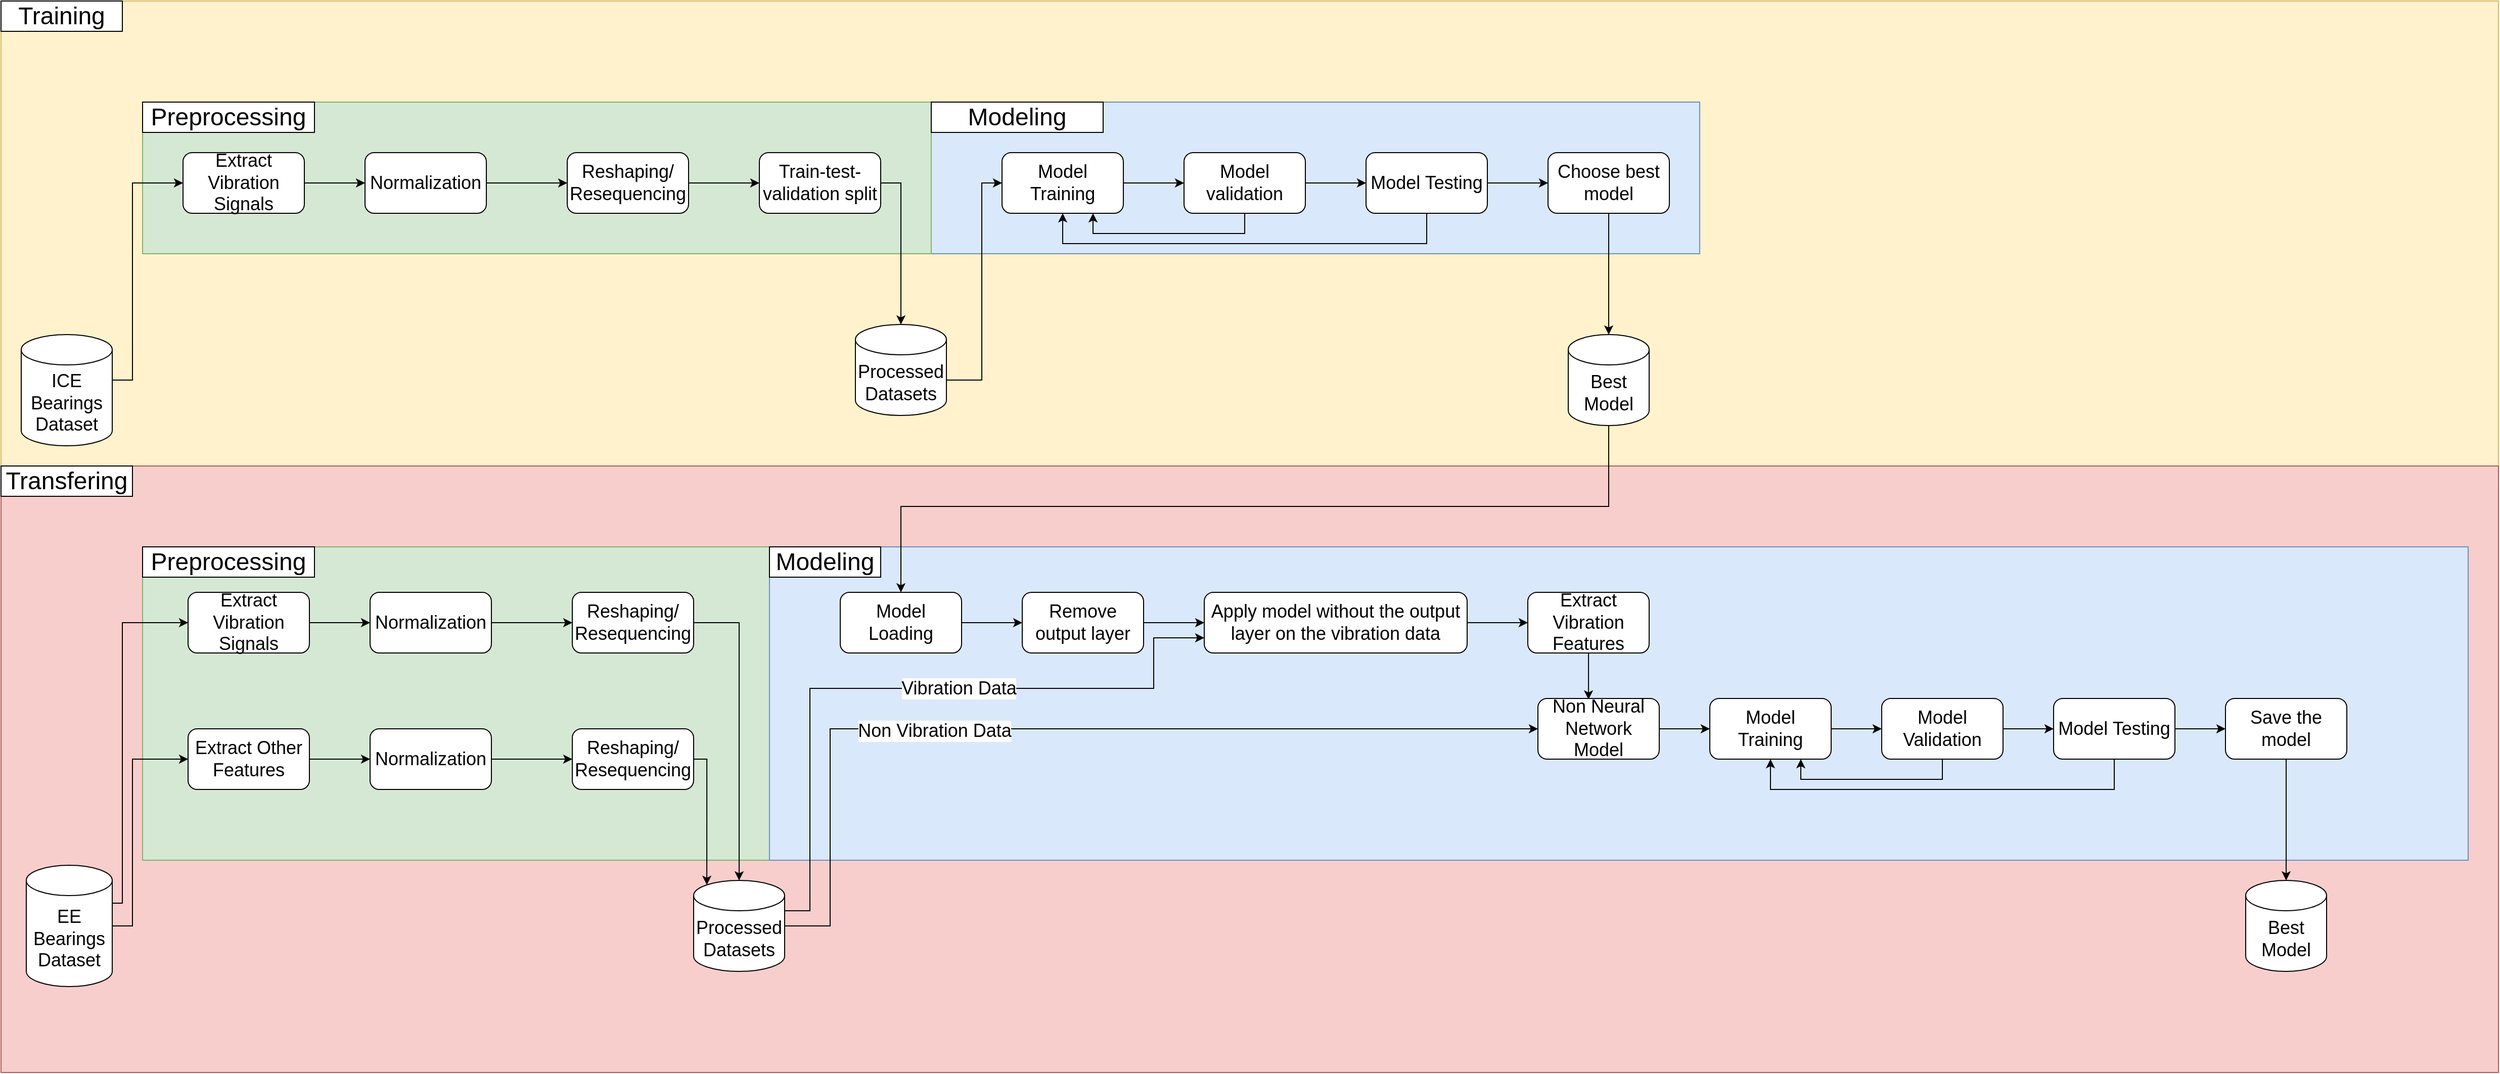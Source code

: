 <mxfile version="24.7.17" pages="2">
  <diagram name="Train/Transfer Feature Extraction Diagram" id="hEOc5YJeBc22n5fNZbQS">
    <mxGraphModel dx="3376" dy="1230" grid="1" gridSize="10" guides="1" tooltips="1" connect="1" arrows="1" fold="1" page="1" pageScale="1" pageWidth="850" pageHeight="1100" math="0" shadow="0">
      <root>
        <mxCell id="0" />
        <mxCell id="1" parent="0" />
        <mxCell id="KQv9U6NxwkMNrO3ucMZi-1" value="" style="rounded=0;whiteSpace=wrap;html=1;fillColor=#fff2cc;strokeColor=#d6b656;" vertex="1" parent="1">
          <mxGeometry x="-100" y="360" width="2470" height="460" as="geometry" />
        </mxCell>
        <mxCell id="KQv9U6NxwkMNrO3ucMZi-20" value="" style="rounded=0;whiteSpace=wrap;html=1;fillColor=#dae8fc;strokeColor=#6c8ebf;" vertex="1" parent="1">
          <mxGeometry x="820" y="460" width="760" height="150" as="geometry" />
        </mxCell>
        <mxCell id="KQv9U6NxwkMNrO3ucMZi-12" value="" style="rounded=0;whiteSpace=wrap;html=1;fillColor=#d5e8d4;strokeColor=#82b366;" vertex="1" parent="1">
          <mxGeometry x="40" y="460" width="780" height="150" as="geometry" />
        </mxCell>
        <mxCell id="KQv9U6NxwkMNrO3ucMZi-15" style="edgeStyle=orthogonalEdgeStyle;rounded=0;orthogonalLoop=1;jettySize=auto;html=1;entryX=0;entryY=0.5;entryDx=0;entryDy=0;" edge="1" parent="1" source="KQv9U6NxwkMNrO3ucMZi-6" target="KQv9U6NxwkMNrO3ucMZi-14">
          <mxGeometry relative="1" as="geometry">
            <Array as="points">
              <mxPoint x="30" y="735" />
              <mxPoint x="30" y="540" />
            </Array>
          </mxGeometry>
        </mxCell>
        <mxCell id="KQv9U6NxwkMNrO3ucMZi-6" value="&lt;div&gt;&lt;font style=&quot;font-size: 18px;&quot;&gt;ICE Bearings&lt;/font&gt;&lt;/div&gt;&lt;font style=&quot;font-size: 18px;&quot;&gt;Dataset&lt;/font&gt;" style="shape=cylinder3;whiteSpace=wrap;html=1;boundedLbl=1;backgroundOutline=1;size=15;" vertex="1" parent="1">
          <mxGeometry x="-80" y="690" width="90" height="110" as="geometry" />
        </mxCell>
        <mxCell id="KQv9U6NxwkMNrO3ucMZi-7" value="&lt;font style=&quot;font-size: 24px;&quot;&gt;Training&lt;/font&gt;" style="rounded=0;whiteSpace=wrap;html=1;" vertex="1" parent="1">
          <mxGeometry x="-100" y="360" width="120" height="30" as="geometry" />
        </mxCell>
        <mxCell id="KQv9U6NxwkMNrO3ucMZi-27" style="edgeStyle=orthogonalEdgeStyle;rounded=0;orthogonalLoop=1;jettySize=auto;html=1;entryX=0;entryY=0.5;entryDx=0;entryDy=0;" edge="1" parent="1" source="KQv9U6NxwkMNrO3ucMZi-8" target="KQv9U6NxwkMNrO3ucMZi-25">
          <mxGeometry relative="1" as="geometry" />
        </mxCell>
        <mxCell id="KQv9U6NxwkMNrO3ucMZi-8" value="&lt;font style=&quot;font-size: 18px;&quot;&gt;Model Training&lt;/font&gt;" style="rounded=1;whiteSpace=wrap;html=1;" vertex="1" parent="1">
          <mxGeometry x="890" y="510" width="120" height="60" as="geometry" />
        </mxCell>
        <mxCell id="KQv9U6NxwkMNrO3ucMZi-17" style="edgeStyle=orthogonalEdgeStyle;rounded=0;orthogonalLoop=1;jettySize=auto;html=1;entryX=0;entryY=0.5;entryDx=0;entryDy=0;" edge="1" parent="1" source="KQv9U6NxwkMNrO3ucMZi-9" target="KQv9U6NxwkMNrO3ucMZi-10">
          <mxGeometry relative="1" as="geometry" />
        </mxCell>
        <mxCell id="KQv9U6NxwkMNrO3ucMZi-9" value="&lt;font style=&quot;font-size: 18px;&quot;&gt;Normalization&lt;/font&gt;" style="rounded=1;whiteSpace=wrap;html=1;" vertex="1" parent="1">
          <mxGeometry x="260" y="510" width="120" height="60" as="geometry" />
        </mxCell>
        <mxCell id="KQv9U6NxwkMNrO3ucMZi-18" style="edgeStyle=orthogonalEdgeStyle;rounded=0;orthogonalLoop=1;jettySize=auto;html=1;entryX=0;entryY=0.5;entryDx=0;entryDy=0;" edge="1" parent="1" source="KQv9U6NxwkMNrO3ucMZi-10" target="KQv9U6NxwkMNrO3ucMZi-11">
          <mxGeometry relative="1" as="geometry" />
        </mxCell>
        <mxCell id="KQv9U6NxwkMNrO3ucMZi-10" value="&lt;font style=&quot;font-size: 18px;&quot;&gt;Reshaping/&lt;/font&gt;&lt;div&gt;&lt;font style=&quot;font-size: 18px;&quot;&gt;Resequencing&lt;/font&gt;&lt;/div&gt;" style="rounded=1;whiteSpace=wrap;html=1;" vertex="1" parent="1">
          <mxGeometry x="460" y="510" width="120" height="60" as="geometry" />
        </mxCell>
        <mxCell id="KQv9U6NxwkMNrO3ucMZi-11" value="&lt;font style=&quot;font-size: 18px;&quot;&gt;Train-test-validation split&lt;/font&gt;" style="rounded=1;whiteSpace=wrap;html=1;" vertex="1" parent="1">
          <mxGeometry x="650" y="510" width="120" height="60" as="geometry" />
        </mxCell>
        <mxCell id="KQv9U6NxwkMNrO3ucMZi-16" style="edgeStyle=orthogonalEdgeStyle;rounded=0;orthogonalLoop=1;jettySize=auto;html=1;entryX=0;entryY=0.5;entryDx=0;entryDy=0;" edge="1" parent="1" source="KQv9U6NxwkMNrO3ucMZi-14" target="KQv9U6NxwkMNrO3ucMZi-9">
          <mxGeometry relative="1" as="geometry" />
        </mxCell>
        <mxCell id="KQv9U6NxwkMNrO3ucMZi-14" value="&lt;font style=&quot;font-size: 18px;&quot;&gt;Extract Vibration Signals&lt;/font&gt;" style="rounded=1;whiteSpace=wrap;html=1;" vertex="1" parent="1">
          <mxGeometry x="80" y="510" width="120" height="60" as="geometry" />
        </mxCell>
        <mxCell id="KQv9U6NxwkMNrO3ucMZi-19" value="&lt;font style=&quot;font-size: 24px;&quot;&gt;Preprocessing&lt;/font&gt;" style="rounded=0;whiteSpace=wrap;html=1;" vertex="1" parent="1">
          <mxGeometry x="40" y="460" width="170" height="30" as="geometry" />
        </mxCell>
        <mxCell id="KQv9U6NxwkMNrO3ucMZi-21" value="&lt;font style=&quot;font-size: 24px;&quot;&gt;Modeling&lt;/font&gt;" style="rounded=0;whiteSpace=wrap;html=1;" vertex="1" parent="1">
          <mxGeometry x="820" y="460" width="170" height="30" as="geometry" />
        </mxCell>
        <mxCell id="KQv9U6NxwkMNrO3ucMZi-24" style="edgeStyle=orthogonalEdgeStyle;rounded=0;orthogonalLoop=1;jettySize=auto;html=1;entryX=0;entryY=0.5;entryDx=0;entryDy=0;exitX=1;exitY=0.5;exitDx=0;exitDy=0;exitPerimeter=0;" edge="1" parent="1" source="KQv9U6NxwkMNrO3ucMZi-22" target="KQv9U6NxwkMNrO3ucMZi-8">
          <mxGeometry relative="1" as="geometry">
            <Array as="points">
              <mxPoint x="870" y="735" />
              <mxPoint x="870" y="540" />
            </Array>
          </mxGeometry>
        </mxCell>
        <mxCell id="KQv9U6NxwkMNrO3ucMZi-22" value="&lt;div&gt;&lt;font style=&quot;font-size: 18px;&quot;&gt;Processed&lt;/font&gt;&lt;/div&gt;&lt;font style=&quot;font-size: 18px;&quot;&gt;Datasets&lt;/font&gt;" style="shape=cylinder3;whiteSpace=wrap;html=1;boundedLbl=1;backgroundOutline=1;size=15;" vertex="1" parent="1">
          <mxGeometry x="745" y="680" width="90" height="90" as="geometry" />
        </mxCell>
        <mxCell id="KQv9U6NxwkMNrO3ucMZi-23" style="edgeStyle=orthogonalEdgeStyle;rounded=0;orthogonalLoop=1;jettySize=auto;html=1;entryX=0.5;entryY=0;entryDx=0;entryDy=0;entryPerimeter=0;" edge="1" parent="1" source="KQv9U6NxwkMNrO3ucMZi-11" target="KQv9U6NxwkMNrO3ucMZi-22">
          <mxGeometry relative="1" as="geometry">
            <Array as="points">
              <mxPoint x="790" y="540" />
            </Array>
          </mxGeometry>
        </mxCell>
        <mxCell id="KQv9U6NxwkMNrO3ucMZi-28" style="edgeStyle=orthogonalEdgeStyle;rounded=0;orthogonalLoop=1;jettySize=auto;html=1;entryX=0;entryY=0.5;entryDx=0;entryDy=0;" edge="1" parent="1" source="KQv9U6NxwkMNrO3ucMZi-25" target="KQv9U6NxwkMNrO3ucMZi-26">
          <mxGeometry relative="1" as="geometry" />
        </mxCell>
        <mxCell id="KQv9U6NxwkMNrO3ucMZi-31" style="edgeStyle=orthogonalEdgeStyle;rounded=0;orthogonalLoop=1;jettySize=auto;html=1;entryX=0.75;entryY=1;entryDx=0;entryDy=0;" edge="1" parent="1" source="KQv9U6NxwkMNrO3ucMZi-25" target="KQv9U6NxwkMNrO3ucMZi-8">
          <mxGeometry relative="1" as="geometry">
            <Array as="points">
              <mxPoint x="1130" y="590" />
              <mxPoint x="980" y="590" />
            </Array>
          </mxGeometry>
        </mxCell>
        <mxCell id="KQv9U6NxwkMNrO3ucMZi-25" value="&lt;font style=&quot;font-size: 18px;&quot;&gt;Model validation&lt;/font&gt;" style="rounded=1;whiteSpace=wrap;html=1;" vertex="1" parent="1">
          <mxGeometry x="1070" y="510" width="120" height="60" as="geometry" />
        </mxCell>
        <mxCell id="KQv9U6NxwkMNrO3ucMZi-30" style="edgeStyle=orthogonalEdgeStyle;rounded=0;orthogonalLoop=1;jettySize=auto;html=1;entryX=0;entryY=0.5;entryDx=0;entryDy=0;" edge="1" parent="1" source="KQv9U6NxwkMNrO3ucMZi-26" target="KQv9U6NxwkMNrO3ucMZi-29">
          <mxGeometry relative="1" as="geometry" />
        </mxCell>
        <mxCell id="KQv9U6NxwkMNrO3ucMZi-32" style="edgeStyle=orthogonalEdgeStyle;rounded=0;orthogonalLoop=1;jettySize=auto;html=1;entryX=0.5;entryY=1;entryDx=0;entryDy=0;" edge="1" parent="1" source="KQv9U6NxwkMNrO3ucMZi-26" target="KQv9U6NxwkMNrO3ucMZi-8">
          <mxGeometry relative="1" as="geometry">
            <Array as="points">
              <mxPoint x="1310" y="600" />
              <mxPoint x="950" y="600" />
            </Array>
          </mxGeometry>
        </mxCell>
        <mxCell id="KQv9U6NxwkMNrO3ucMZi-26" value="&lt;font style=&quot;font-size: 18px;&quot;&gt;Model Testing&lt;/font&gt;" style="rounded=1;whiteSpace=wrap;html=1;" vertex="1" parent="1">
          <mxGeometry x="1250" y="510" width="120" height="60" as="geometry" />
        </mxCell>
        <mxCell id="KQv9U6NxwkMNrO3ucMZi-29" value="&lt;font style=&quot;font-size: 18px;&quot;&gt;Choose best model&lt;/font&gt;" style="rounded=1;whiteSpace=wrap;html=1;" vertex="1" parent="1">
          <mxGeometry x="1430" y="510" width="120" height="60" as="geometry" />
        </mxCell>
        <mxCell id="KQv9U6NxwkMNrO3ucMZi-33" value="&lt;font style=&quot;font-size: 18px;&quot;&gt;Best Model&lt;/font&gt;" style="shape=cylinder3;whiteSpace=wrap;html=1;boundedLbl=1;backgroundOutline=1;size=15;" vertex="1" parent="1">
          <mxGeometry x="1450" y="690" width="80" height="90" as="geometry" />
        </mxCell>
        <mxCell id="KQv9U6NxwkMNrO3ucMZi-34" style="edgeStyle=orthogonalEdgeStyle;rounded=0;orthogonalLoop=1;jettySize=auto;html=1;entryX=0.5;entryY=0;entryDx=0;entryDy=0;entryPerimeter=0;" edge="1" parent="1" source="KQv9U6NxwkMNrO3ucMZi-29" target="KQv9U6NxwkMNrO3ucMZi-33">
          <mxGeometry relative="1" as="geometry" />
        </mxCell>
        <mxCell id="KQv9U6NxwkMNrO3ucMZi-35" value="" style="rounded=0;whiteSpace=wrap;html=1;fillColor=#f8cecc;strokeColor=#b85450;" vertex="1" parent="1">
          <mxGeometry x="-100" y="820" width="2470" height="600" as="geometry" />
        </mxCell>
        <mxCell id="KQv9U6NxwkMNrO3ucMZi-36" value="&lt;font style=&quot;font-size: 24px;&quot;&gt;Transfering&lt;/font&gt;" style="rounded=0;whiteSpace=wrap;html=1;" vertex="1" parent="1">
          <mxGeometry x="-100" y="820" width="130" height="30" as="geometry" />
        </mxCell>
        <mxCell id="KQv9U6NxwkMNrO3ucMZi-37" value="&lt;div&gt;&lt;span style=&quot;font-size: 18px;&quot;&gt;EE Bearings Dataset&lt;/span&gt;&lt;/div&gt;" style="shape=cylinder3;whiteSpace=wrap;html=1;boundedLbl=1;backgroundOutline=1;size=15;" vertex="1" parent="1">
          <mxGeometry x="-75" y="1215" width="85" height="120" as="geometry" />
        </mxCell>
        <mxCell id="KQv9U6NxwkMNrO3ucMZi-38" value="" style="rounded=0;whiteSpace=wrap;html=1;fillColor=#d5e8d4;strokeColor=#82b366;" vertex="1" parent="1">
          <mxGeometry x="40" y="900" width="620" height="310" as="geometry" />
        </mxCell>
        <mxCell id="KQv9U6NxwkMNrO3ucMZi-39" value="&lt;font style=&quot;font-size: 24px;&quot;&gt;Preprocessing&lt;/font&gt;" style="rounded=0;whiteSpace=wrap;html=1;" vertex="1" parent="1">
          <mxGeometry x="40" y="900" width="170" height="30" as="geometry" />
        </mxCell>
        <mxCell id="KQv9U6NxwkMNrO3ucMZi-41" style="edgeStyle=orthogonalEdgeStyle;rounded=0;orthogonalLoop=1;jettySize=auto;html=1;entryX=0;entryY=0.5;entryDx=0;entryDy=0;" edge="1" parent="1" source="KQv9U6NxwkMNrO3ucMZi-42" target="KQv9U6NxwkMNrO3ucMZi-44">
          <mxGeometry relative="1" as="geometry" />
        </mxCell>
        <mxCell id="KQv9U6NxwkMNrO3ucMZi-42" value="&lt;font style=&quot;font-size: 18px;&quot;&gt;Normalization&lt;/font&gt;" style="rounded=1;whiteSpace=wrap;html=1;" vertex="1" parent="1">
          <mxGeometry x="265" y="945" width="120" height="60" as="geometry" />
        </mxCell>
        <mxCell id="KQv9U6NxwkMNrO3ucMZi-44" value="&lt;font style=&quot;font-size: 18px;&quot;&gt;Reshaping/&lt;/font&gt;&lt;div&gt;&lt;font style=&quot;font-size: 18px;&quot;&gt;Resequencing&lt;/font&gt;&lt;/div&gt;" style="rounded=1;whiteSpace=wrap;html=1;" vertex="1" parent="1">
          <mxGeometry x="465" y="945" width="120" height="60" as="geometry" />
        </mxCell>
        <mxCell id="KQv9U6NxwkMNrO3ucMZi-46" style="edgeStyle=orthogonalEdgeStyle;rounded=0;orthogonalLoop=1;jettySize=auto;html=1;entryX=0;entryY=0.5;entryDx=0;entryDy=0;" edge="1" parent="1" source="KQv9U6NxwkMNrO3ucMZi-47" target="KQv9U6NxwkMNrO3ucMZi-42">
          <mxGeometry relative="1" as="geometry" />
        </mxCell>
        <mxCell id="KQv9U6NxwkMNrO3ucMZi-47" value="&lt;font style=&quot;font-size: 18px;&quot;&gt;Extract Vibration Signals&lt;/font&gt;" style="rounded=1;whiteSpace=wrap;html=1;" vertex="1" parent="1">
          <mxGeometry x="85" y="945" width="120" height="60" as="geometry" />
        </mxCell>
        <mxCell id="KQv9U6NxwkMNrO3ucMZi-48" style="edgeStyle=orthogonalEdgeStyle;rounded=0;orthogonalLoop=1;jettySize=auto;html=1;entryX=0;entryY=0.5;entryDx=0;entryDy=0;exitX=1;exitY=0;exitDx=0;exitDy=37.5;exitPerimeter=0;" edge="1" parent="1" source="KQv9U6NxwkMNrO3ucMZi-37" target="KQv9U6NxwkMNrO3ucMZi-47">
          <mxGeometry relative="1" as="geometry">
            <Array as="points">
              <mxPoint x="20" y="1253" />
              <mxPoint x="20" y="975" />
            </Array>
          </mxGeometry>
        </mxCell>
        <mxCell id="KQv9U6NxwkMNrO3ucMZi-52" style="edgeStyle=orthogonalEdgeStyle;rounded=0;orthogonalLoop=1;jettySize=auto;html=1;entryX=0;entryY=0.5;entryDx=0;entryDy=0;" edge="1" parent="1" source="KQv9U6NxwkMNrO3ucMZi-49" target="KQv9U6NxwkMNrO3ucMZi-51">
          <mxGeometry relative="1" as="geometry" />
        </mxCell>
        <mxCell id="KQv9U6NxwkMNrO3ucMZi-49" value="&lt;font style=&quot;font-size: 18px;&quot;&gt;Extract Other Features&lt;/font&gt;" style="rounded=1;whiteSpace=wrap;html=1;" vertex="1" parent="1">
          <mxGeometry x="85" y="1080" width="120" height="60" as="geometry" />
        </mxCell>
        <mxCell id="KQv9U6NxwkMNrO3ucMZi-50" style="edgeStyle=orthogonalEdgeStyle;rounded=0;orthogonalLoop=1;jettySize=auto;html=1;entryX=0;entryY=0.5;entryDx=0;entryDy=0;" edge="1" parent="1" source="KQv9U6NxwkMNrO3ucMZi-37" target="KQv9U6NxwkMNrO3ucMZi-49">
          <mxGeometry relative="1" as="geometry">
            <Array as="points">
              <mxPoint x="30" y="1275" />
              <mxPoint x="30" y="1110" />
            </Array>
          </mxGeometry>
        </mxCell>
        <mxCell id="KQv9U6NxwkMNrO3ucMZi-55" style="edgeStyle=orthogonalEdgeStyle;rounded=0;orthogonalLoop=1;jettySize=auto;html=1;entryX=0;entryY=0.5;entryDx=0;entryDy=0;" edge="1" parent="1" source="KQv9U6NxwkMNrO3ucMZi-51" target="KQv9U6NxwkMNrO3ucMZi-54">
          <mxGeometry relative="1" as="geometry" />
        </mxCell>
        <mxCell id="KQv9U6NxwkMNrO3ucMZi-51" value="&lt;font style=&quot;font-size: 18px;&quot;&gt;Normalization&lt;/font&gt;" style="rounded=1;whiteSpace=wrap;html=1;" vertex="1" parent="1">
          <mxGeometry x="265" y="1080" width="120" height="60" as="geometry" />
        </mxCell>
        <mxCell id="KQv9U6NxwkMNrO3ucMZi-53" value="&lt;div&gt;&lt;font style=&quot;font-size: 18px;&quot;&gt;Processed&lt;/font&gt;&lt;/div&gt;&lt;font style=&quot;font-size: 18px;&quot;&gt;Datasets&lt;/font&gt;" style="shape=cylinder3;whiteSpace=wrap;html=1;boundedLbl=1;backgroundOutline=1;size=15;" vertex="1" parent="1">
          <mxGeometry x="585" y="1230" width="90" height="90" as="geometry" />
        </mxCell>
        <mxCell id="KQv9U6NxwkMNrO3ucMZi-54" value="&lt;font style=&quot;font-size: 18px;&quot;&gt;Reshaping/&lt;/font&gt;&lt;div&gt;&lt;font style=&quot;font-size: 18px;&quot;&gt;Resequencing&lt;/font&gt;&lt;/div&gt;" style="rounded=1;whiteSpace=wrap;html=1;" vertex="1" parent="1">
          <mxGeometry x="465" y="1080" width="120" height="60" as="geometry" />
        </mxCell>
        <mxCell id="KQv9U6NxwkMNrO3ucMZi-58" style="edgeStyle=orthogonalEdgeStyle;rounded=0;orthogonalLoop=1;jettySize=auto;html=1;entryX=0.145;entryY=0;entryDx=0;entryDy=4.35;entryPerimeter=0;" edge="1" parent="1" source="KQv9U6NxwkMNrO3ucMZi-54" target="KQv9U6NxwkMNrO3ucMZi-53">
          <mxGeometry relative="1" as="geometry">
            <Array as="points">
              <mxPoint x="598" y="1110" />
            </Array>
          </mxGeometry>
        </mxCell>
        <mxCell id="KQv9U6NxwkMNrO3ucMZi-59" style="edgeStyle=orthogonalEdgeStyle;rounded=0;orthogonalLoop=1;jettySize=auto;html=1;entryX=0.5;entryY=0;entryDx=0;entryDy=0;entryPerimeter=0;" edge="1" parent="1" source="KQv9U6NxwkMNrO3ucMZi-44" target="KQv9U6NxwkMNrO3ucMZi-53">
          <mxGeometry relative="1" as="geometry">
            <Array as="points">
              <mxPoint x="630" y="975" />
            </Array>
          </mxGeometry>
        </mxCell>
        <mxCell id="KQv9U6NxwkMNrO3ucMZi-60" value="" style="rounded=0;whiteSpace=wrap;html=1;fillColor=#dae8fc;strokeColor=#6c8ebf;" vertex="1" parent="1">
          <mxGeometry x="660" y="900" width="1680" height="310" as="geometry" />
        </mxCell>
        <mxCell id="KQv9U6NxwkMNrO3ucMZi-61" value="&lt;font style=&quot;font-size: 24px;&quot;&gt;Modeling&lt;/font&gt;" style="rounded=0;whiteSpace=wrap;html=1;" vertex="1" parent="1">
          <mxGeometry x="660" y="900" width="110" height="30" as="geometry" />
        </mxCell>
        <mxCell id="KQv9U6NxwkMNrO3ucMZi-65" style="edgeStyle=orthogonalEdgeStyle;rounded=0;orthogonalLoop=1;jettySize=auto;html=1;entryX=0;entryY=0.5;entryDx=0;entryDy=0;" edge="1" parent="1" source="KQv9U6NxwkMNrO3ucMZi-62" target="KQv9U6NxwkMNrO3ucMZi-64">
          <mxGeometry relative="1" as="geometry" />
        </mxCell>
        <mxCell id="KQv9U6NxwkMNrO3ucMZi-62" value="&lt;font style=&quot;font-size: 18px;&quot;&gt;Model Loading&lt;/font&gt;" style="rounded=1;whiteSpace=wrap;html=1;" vertex="1" parent="1">
          <mxGeometry x="730" y="945" width="120" height="60" as="geometry" />
        </mxCell>
        <mxCell id="KQv9U6NxwkMNrO3ucMZi-63" style="edgeStyle=orthogonalEdgeStyle;rounded=0;orthogonalLoop=1;jettySize=auto;html=1;entryX=0.5;entryY=0;entryDx=0;entryDy=0;" edge="1" parent="1" source="KQv9U6NxwkMNrO3ucMZi-33" target="KQv9U6NxwkMNrO3ucMZi-62">
          <mxGeometry relative="1" as="geometry">
            <Array as="points">
              <mxPoint x="1490" y="860" />
              <mxPoint x="790" y="860" />
            </Array>
          </mxGeometry>
        </mxCell>
        <mxCell id="KQv9U6NxwkMNrO3ucMZi-67" style="edgeStyle=orthogonalEdgeStyle;rounded=0;orthogonalLoop=1;jettySize=auto;html=1;entryX=0;entryY=0.5;entryDx=0;entryDy=0;" edge="1" parent="1" source="KQv9U6NxwkMNrO3ucMZi-64" target="KQv9U6NxwkMNrO3ucMZi-66">
          <mxGeometry relative="1" as="geometry" />
        </mxCell>
        <mxCell id="KQv9U6NxwkMNrO3ucMZi-64" value="&lt;font style=&quot;font-size: 18px;&quot;&gt;Remove output layer&lt;/font&gt;" style="rounded=1;whiteSpace=wrap;html=1;" vertex="1" parent="1">
          <mxGeometry x="910" y="945" width="120" height="60" as="geometry" />
        </mxCell>
        <mxCell id="KQv9U6NxwkMNrO3ucMZi-71" style="edgeStyle=orthogonalEdgeStyle;rounded=0;orthogonalLoop=1;jettySize=auto;html=1;entryX=0;entryY=0.5;entryDx=0;entryDy=0;" edge="1" parent="1" source="KQv9U6NxwkMNrO3ucMZi-66" target="KQv9U6NxwkMNrO3ucMZi-70">
          <mxGeometry relative="1" as="geometry" />
        </mxCell>
        <mxCell id="KQv9U6NxwkMNrO3ucMZi-66" value="&lt;font style=&quot;font-size: 18px;&quot;&gt;Apply model without the output layer on the vibration data&lt;/font&gt;" style="rounded=1;whiteSpace=wrap;html=1;" vertex="1" parent="1">
          <mxGeometry x="1090" y="945" width="260" height="60" as="geometry" />
        </mxCell>
        <mxCell id="KQv9U6NxwkMNrO3ucMZi-68" style="edgeStyle=orthogonalEdgeStyle;rounded=0;orthogonalLoop=1;jettySize=auto;html=1;entryX=0;entryY=0.75;entryDx=0;entryDy=0;" edge="1" parent="1" source="KQv9U6NxwkMNrO3ucMZi-53" target="KQv9U6NxwkMNrO3ucMZi-66">
          <mxGeometry relative="1" as="geometry">
            <Array as="points">
              <mxPoint x="700" y="1260" />
              <mxPoint x="700" y="1040" />
              <mxPoint x="1040" y="1040" />
              <mxPoint x="1040" y="990" />
            </Array>
          </mxGeometry>
        </mxCell>
        <mxCell id="KQv9U6NxwkMNrO3ucMZi-69" value="&lt;font style=&quot;font-size: 18px;&quot;&gt;Vibration Data&lt;/font&gt;" style="edgeLabel;html=1;align=center;verticalAlign=middle;resizable=0;points=[];" vertex="1" connectable="0" parent="KQv9U6NxwkMNrO3ucMZi-68">
          <mxGeometry x="0.143" relative="1" as="geometry">
            <mxPoint as="offset" />
          </mxGeometry>
        </mxCell>
        <mxCell id="KQv9U6NxwkMNrO3ucMZi-73" style="edgeStyle=orthogonalEdgeStyle;rounded=0;orthogonalLoop=1;jettySize=auto;html=1;entryX=0.417;entryY=0.017;entryDx=0;entryDy=0;entryPerimeter=0;" edge="1" parent="1" source="KQv9U6NxwkMNrO3ucMZi-70" target="KQv9U6NxwkMNrO3ucMZi-72">
          <mxGeometry relative="1" as="geometry" />
        </mxCell>
        <mxCell id="KQv9U6NxwkMNrO3ucMZi-70" value="&lt;font style=&quot;font-size: 18px;&quot;&gt;Extract&lt;/font&gt;&lt;div&gt;&lt;font style=&quot;font-size: 18px;&quot;&gt;Vibration Features&lt;/font&gt;&lt;/div&gt;" style="rounded=1;whiteSpace=wrap;html=1;" vertex="1" parent="1">
          <mxGeometry x="1410" y="945" width="120" height="60" as="geometry" />
        </mxCell>
        <mxCell id="KQv9U6NxwkMNrO3ucMZi-77" style="edgeStyle=orthogonalEdgeStyle;rounded=0;orthogonalLoop=1;jettySize=auto;html=1;entryX=0;entryY=0.5;entryDx=0;entryDy=0;" edge="1" parent="1" source="KQv9U6NxwkMNrO3ucMZi-72" target="KQv9U6NxwkMNrO3ucMZi-76">
          <mxGeometry relative="1" as="geometry" />
        </mxCell>
        <mxCell id="KQv9U6NxwkMNrO3ucMZi-72" value="&lt;font style=&quot;font-size: 18px;&quot;&gt;Non Neural Network Model&lt;/font&gt;" style="rounded=1;whiteSpace=wrap;html=1;" vertex="1" parent="1">
          <mxGeometry x="1420" y="1050" width="120" height="60" as="geometry" />
        </mxCell>
        <mxCell id="KQv9U6NxwkMNrO3ucMZi-74" style="edgeStyle=orthogonalEdgeStyle;rounded=0;orthogonalLoop=1;jettySize=auto;html=1;entryX=0;entryY=0.5;entryDx=0;entryDy=0;" edge="1" parent="1" source="KQv9U6NxwkMNrO3ucMZi-53" target="KQv9U6NxwkMNrO3ucMZi-72">
          <mxGeometry relative="1" as="geometry">
            <Array as="points">
              <mxPoint x="720" y="1275" />
              <mxPoint x="720" y="1080" />
            </Array>
          </mxGeometry>
        </mxCell>
        <mxCell id="KQv9U6NxwkMNrO3ucMZi-75" value="&lt;font style=&quot;font-size: 18px;&quot;&gt;Non Vibration Data&lt;/font&gt;" style="edgeLabel;html=1;align=center;verticalAlign=middle;resizable=0;points=[];" vertex="1" connectable="0" parent="KQv9U6NxwkMNrO3ucMZi-74">
          <mxGeometry x="-0.271" y="-2" relative="1" as="geometry">
            <mxPoint as="offset" />
          </mxGeometry>
        </mxCell>
        <mxCell id="KQv9U6NxwkMNrO3ucMZi-80" style="edgeStyle=orthogonalEdgeStyle;rounded=0;orthogonalLoop=1;jettySize=auto;html=1;entryX=0;entryY=0.5;entryDx=0;entryDy=0;" edge="1" parent="1" source="KQv9U6NxwkMNrO3ucMZi-76" target="KQv9U6NxwkMNrO3ucMZi-78">
          <mxGeometry relative="1" as="geometry" />
        </mxCell>
        <mxCell id="KQv9U6NxwkMNrO3ucMZi-76" value="&lt;font style=&quot;font-size: 18px;&quot;&gt;Model Training&lt;/font&gt;" style="rounded=1;whiteSpace=wrap;html=1;" vertex="1" parent="1">
          <mxGeometry x="1590" y="1050" width="120" height="60" as="geometry" />
        </mxCell>
        <mxCell id="KQv9U6NxwkMNrO3ucMZi-81" style="edgeStyle=orthogonalEdgeStyle;rounded=0;orthogonalLoop=1;jettySize=auto;html=1;entryX=0;entryY=0.5;entryDx=0;entryDy=0;" edge="1" parent="1" source="KQv9U6NxwkMNrO3ucMZi-78" target="KQv9U6NxwkMNrO3ucMZi-79">
          <mxGeometry relative="1" as="geometry" />
        </mxCell>
        <mxCell id="KQv9U6NxwkMNrO3ucMZi-82" style="edgeStyle=orthogonalEdgeStyle;rounded=0;orthogonalLoop=1;jettySize=auto;html=1;entryX=0.75;entryY=1;entryDx=0;entryDy=0;" edge="1" parent="1" source="KQv9U6NxwkMNrO3ucMZi-78" target="KQv9U6NxwkMNrO3ucMZi-76">
          <mxGeometry relative="1" as="geometry">
            <Array as="points">
              <mxPoint x="1820" y="1130" />
              <mxPoint x="1680" y="1130" />
            </Array>
          </mxGeometry>
        </mxCell>
        <mxCell id="KQv9U6NxwkMNrO3ucMZi-78" value="&lt;font style=&quot;font-size: 18px;&quot;&gt;Model Validation&lt;/font&gt;" style="rounded=1;whiteSpace=wrap;html=1;" vertex="1" parent="1">
          <mxGeometry x="1760" y="1050" width="120" height="60" as="geometry" />
        </mxCell>
        <mxCell id="KQv9U6NxwkMNrO3ucMZi-83" style="edgeStyle=orthogonalEdgeStyle;rounded=0;orthogonalLoop=1;jettySize=auto;html=1;entryX=0.5;entryY=1;entryDx=0;entryDy=0;" edge="1" parent="1" source="KQv9U6NxwkMNrO3ucMZi-79" target="KQv9U6NxwkMNrO3ucMZi-76">
          <mxGeometry relative="1" as="geometry">
            <Array as="points">
              <mxPoint x="1990" y="1140" />
              <mxPoint x="1650" y="1140" />
            </Array>
          </mxGeometry>
        </mxCell>
        <mxCell id="KQv9U6NxwkMNrO3ucMZi-85" style="edgeStyle=orthogonalEdgeStyle;rounded=0;orthogonalLoop=1;jettySize=auto;html=1;entryX=0;entryY=0.5;entryDx=0;entryDy=0;" edge="1" parent="1" source="KQv9U6NxwkMNrO3ucMZi-79" target="KQv9U6NxwkMNrO3ucMZi-84">
          <mxGeometry relative="1" as="geometry" />
        </mxCell>
        <mxCell id="KQv9U6NxwkMNrO3ucMZi-79" value="&lt;font style=&quot;font-size: 18px;&quot;&gt;Model Testing&lt;/font&gt;" style="rounded=1;whiteSpace=wrap;html=1;" vertex="1" parent="1">
          <mxGeometry x="1930" y="1050" width="120" height="60" as="geometry" />
        </mxCell>
        <mxCell id="KQv9U6NxwkMNrO3ucMZi-84" value="&lt;font style=&quot;font-size: 18px;&quot;&gt;Save the model&lt;/font&gt;" style="rounded=1;whiteSpace=wrap;html=1;" vertex="1" parent="1">
          <mxGeometry x="2100" y="1050" width="120" height="60" as="geometry" />
        </mxCell>
        <mxCell id="KQv9U6NxwkMNrO3ucMZi-86" value="&lt;font style=&quot;font-size: 18px;&quot;&gt;Best Model&lt;/font&gt;" style="shape=cylinder3;whiteSpace=wrap;html=1;boundedLbl=1;backgroundOutline=1;size=15;" vertex="1" parent="1">
          <mxGeometry x="2120" y="1230" width="80" height="90" as="geometry" />
        </mxCell>
        <mxCell id="KQv9U6NxwkMNrO3ucMZi-87" style="edgeStyle=orthogonalEdgeStyle;rounded=0;orthogonalLoop=1;jettySize=auto;html=1;entryX=0.5;entryY=0;entryDx=0;entryDy=0;entryPerimeter=0;" edge="1" parent="1" source="KQv9U6NxwkMNrO3ucMZi-84" target="KQv9U6NxwkMNrO3ucMZi-86">
          <mxGeometry relative="1" as="geometry" />
        </mxCell>
      </root>
    </mxGraphModel>
  </diagram>
  <diagram id="1IYNXVJolgvZe-8pAdP2" name="Train/Transfer no Feature Extraction">
    <mxGraphModel dx="2924" dy="1196" grid="1" gridSize="10" guides="1" tooltips="1" connect="1" arrows="1" fold="1" page="1" pageScale="1" pageWidth="850" pageHeight="1100" math="0" shadow="0">
      <root>
        <mxCell id="0" />
        <mxCell id="1" parent="0" />
        <mxCell id="vjXf7RDKIriLSrDkPZyA-1" value="" style="rounded=0;whiteSpace=wrap;html=1;fillColor=#fff2cc;strokeColor=#d6b656;" parent="1" vertex="1">
          <mxGeometry x="-400" y="70" width="2080" height="460" as="geometry" />
        </mxCell>
        <mxCell id="vjXf7RDKIriLSrDkPZyA-2" value="" style="rounded=0;whiteSpace=wrap;html=1;fillColor=#dae8fc;strokeColor=#6c8ebf;" parent="1" vertex="1">
          <mxGeometry x="520" y="170" width="760" height="150" as="geometry" />
        </mxCell>
        <mxCell id="vjXf7RDKIriLSrDkPZyA-3" value="" style="rounded=0;whiteSpace=wrap;html=1;fillColor=#d5e8d4;strokeColor=#82b366;" parent="1" vertex="1">
          <mxGeometry x="-260" y="170" width="780" height="150" as="geometry" />
        </mxCell>
        <mxCell id="vjXf7RDKIriLSrDkPZyA-4" style="edgeStyle=orthogonalEdgeStyle;rounded=0;orthogonalLoop=1;jettySize=auto;html=1;entryX=0;entryY=0.5;entryDx=0;entryDy=0;" parent="1" source="vjXf7RDKIriLSrDkPZyA-5" target="vjXf7RDKIriLSrDkPZyA-15" edge="1">
          <mxGeometry relative="1" as="geometry">
            <Array as="points">
              <mxPoint x="-270" y="445" />
              <mxPoint x="-270" y="250" />
            </Array>
          </mxGeometry>
        </mxCell>
        <mxCell id="vjXf7RDKIriLSrDkPZyA-5" value="&lt;div&gt;&lt;font style=&quot;font-size: 18px;&quot;&gt;ICE Bearings&lt;/font&gt;&lt;/div&gt;&lt;font style=&quot;font-size: 18px;&quot;&gt;Dataset&lt;/font&gt;" style="shape=cylinder3;whiteSpace=wrap;html=1;boundedLbl=1;backgroundOutline=1;size=15;" parent="1" vertex="1">
          <mxGeometry x="-380" y="400" width="90" height="110" as="geometry" />
        </mxCell>
        <mxCell id="vjXf7RDKIriLSrDkPZyA-6" value="&lt;font style=&quot;font-size: 24px;&quot;&gt;Training&lt;/font&gt;" style="rounded=0;whiteSpace=wrap;html=1;" parent="1" vertex="1">
          <mxGeometry x="-400" y="70" width="120" height="30" as="geometry" />
        </mxCell>
        <mxCell id="vjXf7RDKIriLSrDkPZyA-7" style="edgeStyle=orthogonalEdgeStyle;rounded=0;orthogonalLoop=1;jettySize=auto;html=1;entryX=0;entryY=0.5;entryDx=0;entryDy=0;" parent="1" source="vjXf7RDKIriLSrDkPZyA-8" target="vjXf7RDKIriLSrDkPZyA-23" edge="1">
          <mxGeometry relative="1" as="geometry" />
        </mxCell>
        <mxCell id="vjXf7RDKIriLSrDkPZyA-8" value="&lt;font style=&quot;font-size: 18px;&quot;&gt;Model Training&lt;/font&gt;" style="rounded=1;whiteSpace=wrap;html=1;" parent="1" vertex="1">
          <mxGeometry x="590" y="220" width="120" height="60" as="geometry" />
        </mxCell>
        <mxCell id="vjXf7RDKIriLSrDkPZyA-9" style="edgeStyle=orthogonalEdgeStyle;rounded=0;orthogonalLoop=1;jettySize=auto;html=1;entryX=0;entryY=0.5;entryDx=0;entryDy=0;" parent="1" source="vjXf7RDKIriLSrDkPZyA-10" target="vjXf7RDKIriLSrDkPZyA-12" edge="1">
          <mxGeometry relative="1" as="geometry" />
        </mxCell>
        <mxCell id="vjXf7RDKIriLSrDkPZyA-10" value="&lt;font style=&quot;font-size: 18px;&quot;&gt;Normalization&lt;/font&gt;" style="rounded=1;whiteSpace=wrap;html=1;" parent="1" vertex="1">
          <mxGeometry x="-40" y="220" width="120" height="60" as="geometry" />
        </mxCell>
        <mxCell id="vjXf7RDKIriLSrDkPZyA-11" style="edgeStyle=orthogonalEdgeStyle;rounded=0;orthogonalLoop=1;jettySize=auto;html=1;entryX=0;entryY=0.5;entryDx=0;entryDy=0;" parent="1" source="vjXf7RDKIriLSrDkPZyA-12" target="vjXf7RDKIriLSrDkPZyA-13" edge="1">
          <mxGeometry relative="1" as="geometry" />
        </mxCell>
        <mxCell id="vjXf7RDKIriLSrDkPZyA-12" value="&lt;font style=&quot;font-size: 18px;&quot;&gt;Reshaping/&lt;/font&gt;&lt;div&gt;&lt;font style=&quot;font-size: 18px;&quot;&gt;Resequencing&lt;/font&gt;&lt;/div&gt;" style="rounded=1;whiteSpace=wrap;html=1;" parent="1" vertex="1">
          <mxGeometry x="160" y="220" width="120" height="60" as="geometry" />
        </mxCell>
        <mxCell id="vjXf7RDKIriLSrDkPZyA-13" value="&lt;font style=&quot;font-size: 18px;&quot;&gt;Train-test-validation split&lt;/font&gt;" style="rounded=1;whiteSpace=wrap;html=1;" parent="1" vertex="1">
          <mxGeometry x="350" y="220" width="120" height="60" as="geometry" />
        </mxCell>
        <mxCell id="vjXf7RDKIriLSrDkPZyA-14" style="edgeStyle=orthogonalEdgeStyle;rounded=0;orthogonalLoop=1;jettySize=auto;html=1;entryX=0;entryY=0.5;entryDx=0;entryDy=0;" parent="1" source="vjXf7RDKIriLSrDkPZyA-15" target="vjXf7RDKIriLSrDkPZyA-10" edge="1">
          <mxGeometry relative="1" as="geometry" />
        </mxCell>
        <mxCell id="vjXf7RDKIriLSrDkPZyA-15" value="&lt;font style=&quot;font-size: 18px;&quot;&gt;Extract Vibration Signals&lt;/font&gt;" style="rounded=1;whiteSpace=wrap;html=1;" parent="1" vertex="1">
          <mxGeometry x="-220" y="220" width="120" height="60" as="geometry" />
        </mxCell>
        <mxCell id="vjXf7RDKIriLSrDkPZyA-16" value="&lt;font style=&quot;font-size: 24px;&quot;&gt;Preprocessing&lt;/font&gt;" style="rounded=0;whiteSpace=wrap;html=1;" parent="1" vertex="1">
          <mxGeometry x="-260" y="170" width="170" height="30" as="geometry" />
        </mxCell>
        <mxCell id="vjXf7RDKIriLSrDkPZyA-17" value="&lt;font style=&quot;font-size: 24px;&quot;&gt;Modeling&lt;/font&gt;" style="rounded=0;whiteSpace=wrap;html=1;" parent="1" vertex="1">
          <mxGeometry x="520" y="170" width="170" height="30" as="geometry" />
        </mxCell>
        <mxCell id="vjXf7RDKIriLSrDkPZyA-18" style="edgeStyle=orthogonalEdgeStyle;rounded=0;orthogonalLoop=1;jettySize=auto;html=1;entryX=0;entryY=0.5;entryDx=0;entryDy=0;exitX=1;exitY=0.5;exitDx=0;exitDy=0;exitPerimeter=0;" parent="1" source="vjXf7RDKIriLSrDkPZyA-19" target="vjXf7RDKIriLSrDkPZyA-8" edge="1">
          <mxGeometry relative="1" as="geometry">
            <Array as="points">
              <mxPoint x="570" y="445" />
              <mxPoint x="570" y="250" />
            </Array>
          </mxGeometry>
        </mxCell>
        <mxCell id="vjXf7RDKIriLSrDkPZyA-19" value="&lt;div&gt;&lt;font style=&quot;font-size: 18px;&quot;&gt;Processed&lt;/font&gt;&lt;/div&gt;&lt;font style=&quot;font-size: 18px;&quot;&gt;Datasets&lt;/font&gt;" style="shape=cylinder3;whiteSpace=wrap;html=1;boundedLbl=1;backgroundOutline=1;size=15;" parent="1" vertex="1">
          <mxGeometry x="445" y="390" width="90" height="90" as="geometry" />
        </mxCell>
        <mxCell id="vjXf7RDKIriLSrDkPZyA-20" style="edgeStyle=orthogonalEdgeStyle;rounded=0;orthogonalLoop=1;jettySize=auto;html=1;entryX=0.5;entryY=0;entryDx=0;entryDy=0;entryPerimeter=0;" parent="1" source="vjXf7RDKIriLSrDkPZyA-13" target="vjXf7RDKIriLSrDkPZyA-19" edge="1">
          <mxGeometry relative="1" as="geometry">
            <Array as="points">
              <mxPoint x="490" y="250" />
            </Array>
          </mxGeometry>
        </mxCell>
        <mxCell id="vjXf7RDKIriLSrDkPZyA-21" style="edgeStyle=orthogonalEdgeStyle;rounded=0;orthogonalLoop=1;jettySize=auto;html=1;entryX=0;entryY=0.5;entryDx=0;entryDy=0;" parent="1" source="vjXf7RDKIriLSrDkPZyA-23" target="vjXf7RDKIriLSrDkPZyA-26" edge="1">
          <mxGeometry relative="1" as="geometry" />
        </mxCell>
        <mxCell id="vjXf7RDKIriLSrDkPZyA-22" style="edgeStyle=orthogonalEdgeStyle;rounded=0;orthogonalLoop=1;jettySize=auto;html=1;entryX=0.75;entryY=1;entryDx=0;entryDy=0;" parent="1" source="vjXf7RDKIriLSrDkPZyA-23" target="vjXf7RDKIriLSrDkPZyA-8" edge="1">
          <mxGeometry relative="1" as="geometry">
            <Array as="points">
              <mxPoint x="830" y="300" />
              <mxPoint x="680" y="300" />
            </Array>
          </mxGeometry>
        </mxCell>
        <mxCell id="vjXf7RDKIriLSrDkPZyA-23" value="&lt;font style=&quot;font-size: 18px;&quot;&gt;Model validation&lt;/font&gt;" style="rounded=1;whiteSpace=wrap;html=1;" parent="1" vertex="1">
          <mxGeometry x="770" y="220" width="120" height="60" as="geometry" />
        </mxCell>
        <mxCell id="vjXf7RDKIriLSrDkPZyA-24" style="edgeStyle=orthogonalEdgeStyle;rounded=0;orthogonalLoop=1;jettySize=auto;html=1;entryX=0;entryY=0.5;entryDx=0;entryDy=0;" parent="1" source="vjXf7RDKIriLSrDkPZyA-26" target="vjXf7RDKIriLSrDkPZyA-27" edge="1">
          <mxGeometry relative="1" as="geometry" />
        </mxCell>
        <mxCell id="vjXf7RDKIriLSrDkPZyA-25" style="edgeStyle=orthogonalEdgeStyle;rounded=0;orthogonalLoop=1;jettySize=auto;html=1;entryX=0.5;entryY=1;entryDx=0;entryDy=0;" parent="1" source="vjXf7RDKIriLSrDkPZyA-26" target="vjXf7RDKIriLSrDkPZyA-8" edge="1">
          <mxGeometry relative="1" as="geometry">
            <Array as="points">
              <mxPoint x="1010" y="310" />
              <mxPoint x="650" y="310" />
            </Array>
          </mxGeometry>
        </mxCell>
        <mxCell id="vjXf7RDKIriLSrDkPZyA-26" value="&lt;font style=&quot;font-size: 18px;&quot;&gt;Model Testing&lt;/font&gt;" style="rounded=1;whiteSpace=wrap;html=1;" parent="1" vertex="1">
          <mxGeometry x="950" y="220" width="120" height="60" as="geometry" />
        </mxCell>
        <mxCell id="vjXf7RDKIriLSrDkPZyA-27" value="&lt;font style=&quot;font-size: 18px;&quot;&gt;Choose best model&lt;/font&gt;" style="rounded=1;whiteSpace=wrap;html=1;" parent="1" vertex="1">
          <mxGeometry x="1130" y="220" width="120" height="60" as="geometry" />
        </mxCell>
        <mxCell id="vjXf7RDKIriLSrDkPZyA-28" value="&lt;font style=&quot;font-size: 18px;&quot;&gt;Best Model&lt;/font&gt;" style="shape=cylinder3;whiteSpace=wrap;html=1;boundedLbl=1;backgroundOutline=1;size=15;" parent="1" vertex="1">
          <mxGeometry x="1150" y="400" width="80" height="90" as="geometry" />
        </mxCell>
        <mxCell id="vjXf7RDKIriLSrDkPZyA-29" style="edgeStyle=orthogonalEdgeStyle;rounded=0;orthogonalLoop=1;jettySize=auto;html=1;entryX=0.5;entryY=0;entryDx=0;entryDy=0;entryPerimeter=0;" parent="1" source="vjXf7RDKIriLSrDkPZyA-27" target="vjXf7RDKIriLSrDkPZyA-28" edge="1">
          <mxGeometry relative="1" as="geometry" />
        </mxCell>
        <mxCell id="vjXf7RDKIriLSrDkPZyA-30" value="" style="rounded=0;whiteSpace=wrap;html=1;fillColor=#f8cecc;strokeColor=#b85450;" parent="1" vertex="1">
          <mxGeometry x="-400" y="530" width="2080" height="390" as="geometry" />
        </mxCell>
        <mxCell id="vjXf7RDKIriLSrDkPZyA-31" value="&lt;font style=&quot;font-size: 24px;&quot;&gt;Transfering&lt;/font&gt;" style="rounded=0;whiteSpace=wrap;html=1;" parent="1" vertex="1">
          <mxGeometry x="-400" y="530" width="130" height="30" as="geometry" />
        </mxCell>
        <mxCell id="vjXf7RDKIriLSrDkPZyA-32" value="&lt;div&gt;&lt;span style=&quot;font-size: 18px;&quot;&gt;EE Bearings Dataset&lt;/span&gt;&lt;/div&gt;" style="shape=cylinder3;whiteSpace=wrap;html=1;boundedLbl=1;backgroundOutline=1;size=15;" parent="1" vertex="1">
          <mxGeometry x="-377.5" y="780" width="85" height="120" as="geometry" />
        </mxCell>
        <mxCell id="vjXf7RDKIriLSrDkPZyA-33" value="" style="rounded=0;whiteSpace=wrap;html=1;fillColor=#d5e8d4;strokeColor=#82b366;" parent="1" vertex="1">
          <mxGeometry x="-260" y="610" width="620" height="160" as="geometry" />
        </mxCell>
        <mxCell id="vjXf7RDKIriLSrDkPZyA-34" value="&lt;font style=&quot;font-size: 24px;&quot;&gt;Preprocessing&lt;/font&gt;" style="rounded=0;whiteSpace=wrap;html=1;" parent="1" vertex="1">
          <mxGeometry x="-260" y="610" width="170" height="30" as="geometry" />
        </mxCell>
        <mxCell id="vjXf7RDKIriLSrDkPZyA-35" style="edgeStyle=orthogonalEdgeStyle;rounded=0;orthogonalLoop=1;jettySize=auto;html=1;entryX=0;entryY=0.5;entryDx=0;entryDy=0;" parent="1" source="vjXf7RDKIriLSrDkPZyA-36" target="vjXf7RDKIriLSrDkPZyA-37" edge="1">
          <mxGeometry relative="1" as="geometry" />
        </mxCell>
        <mxCell id="vjXf7RDKIriLSrDkPZyA-36" value="&lt;font style=&quot;font-size: 18px;&quot;&gt;Normalization&lt;/font&gt;" style="rounded=1;whiteSpace=wrap;html=1;" parent="1" vertex="1">
          <mxGeometry x="-35" y="655" width="120" height="60" as="geometry" />
        </mxCell>
        <mxCell id="vjXf7RDKIriLSrDkPZyA-37" value="&lt;font style=&quot;font-size: 18px;&quot;&gt;Reshaping/&lt;/font&gt;&lt;div&gt;&lt;font style=&quot;font-size: 18px;&quot;&gt;Resequencing&lt;/font&gt;&lt;/div&gt;" style="rounded=1;whiteSpace=wrap;html=1;" parent="1" vertex="1">
          <mxGeometry x="165" y="655" width="120" height="60" as="geometry" />
        </mxCell>
        <mxCell id="vjXf7RDKIriLSrDkPZyA-38" style="edgeStyle=orthogonalEdgeStyle;rounded=0;orthogonalLoop=1;jettySize=auto;html=1;entryX=0;entryY=0.5;entryDx=0;entryDy=0;" parent="1" source="vjXf7RDKIriLSrDkPZyA-39" target="vjXf7RDKIriLSrDkPZyA-36" edge="1">
          <mxGeometry relative="1" as="geometry" />
        </mxCell>
        <mxCell id="vjXf7RDKIriLSrDkPZyA-39" value="&lt;font style=&quot;font-size: 18px;&quot;&gt;Extract Vibration Signals&lt;/font&gt;" style="rounded=1;whiteSpace=wrap;html=1;" parent="1" vertex="1">
          <mxGeometry x="-215" y="655" width="120" height="60" as="geometry" />
        </mxCell>
        <mxCell id="vjXf7RDKIriLSrDkPZyA-40" style="edgeStyle=orthogonalEdgeStyle;rounded=0;orthogonalLoop=1;jettySize=auto;html=1;entryX=0;entryY=0.5;entryDx=0;entryDy=0;exitX=1;exitY=0;exitDx=0;exitDy=37.5;exitPerimeter=0;" parent="1" source="vjXf7RDKIriLSrDkPZyA-32" target="vjXf7RDKIriLSrDkPZyA-39" edge="1">
          <mxGeometry relative="1" as="geometry">
            <Array as="points">
              <mxPoint x="-280" y="818" />
              <mxPoint x="-280" y="685" />
            </Array>
          </mxGeometry>
        </mxCell>
        <mxCell id="vjXf7RDKIriLSrDkPZyA-46" value="&lt;div&gt;&lt;font style=&quot;font-size: 18px;&quot;&gt;Processed&lt;/font&gt;&lt;/div&gt;&lt;font style=&quot;font-size: 18px;&quot;&gt;Datasets&lt;/font&gt;" style="shape=cylinder3;whiteSpace=wrap;html=1;boundedLbl=1;backgroundOutline=1;size=15;" parent="1" vertex="1">
          <mxGeometry x="285" y="795" width="90" height="90" as="geometry" />
        </mxCell>
        <mxCell id="vjXf7RDKIriLSrDkPZyA-49" style="edgeStyle=orthogonalEdgeStyle;rounded=0;orthogonalLoop=1;jettySize=auto;html=1;entryX=0.5;entryY=0;entryDx=0;entryDy=0;entryPerimeter=0;" parent="1" source="vjXf7RDKIriLSrDkPZyA-37" target="vjXf7RDKIriLSrDkPZyA-46" edge="1">
          <mxGeometry relative="1" as="geometry">
            <Array as="points">
              <mxPoint x="330" y="685" />
            </Array>
          </mxGeometry>
        </mxCell>
        <mxCell id="vjXf7RDKIriLSrDkPZyA-50" value="" style="rounded=0;whiteSpace=wrap;html=1;fillColor=#dae8fc;strokeColor=#6c8ebf;" parent="1" vertex="1">
          <mxGeometry x="360" y="610" width="1280" height="160" as="geometry" />
        </mxCell>
        <mxCell id="vjXf7RDKIriLSrDkPZyA-51" value="&lt;font style=&quot;font-size: 24px;&quot;&gt;Modeling&lt;/font&gt;" style="rounded=0;whiteSpace=wrap;html=1;" parent="1" vertex="1">
          <mxGeometry x="360" y="610" width="110" height="30" as="geometry" />
        </mxCell>
        <mxCell id="vjXf7RDKIriLSrDkPZyA-52" style="edgeStyle=orthogonalEdgeStyle;rounded=0;orthogonalLoop=1;jettySize=auto;html=1;entryX=0;entryY=0.5;entryDx=0;entryDy=0;" parent="1" source="vjXf7RDKIriLSrDkPZyA-53" target="vjXf7RDKIriLSrDkPZyA-56" edge="1">
          <mxGeometry relative="1" as="geometry" />
        </mxCell>
        <mxCell id="vjXf7RDKIriLSrDkPZyA-53" value="&lt;font style=&quot;font-size: 18px;&quot;&gt;Model Loading&lt;/font&gt;" style="rounded=1;whiteSpace=wrap;html=1;" parent="1" vertex="1">
          <mxGeometry x="430" y="655" width="120" height="60" as="geometry" />
        </mxCell>
        <mxCell id="vjXf7RDKIriLSrDkPZyA-54" style="edgeStyle=orthogonalEdgeStyle;rounded=0;orthogonalLoop=1;jettySize=auto;html=1;entryX=0.5;entryY=0;entryDx=0;entryDy=0;" parent="1" source="vjXf7RDKIriLSrDkPZyA-28" target="vjXf7RDKIriLSrDkPZyA-53" edge="1">
          <mxGeometry relative="1" as="geometry">
            <Array as="points">
              <mxPoint x="1190" y="570" />
              <mxPoint x="490" y="570" />
            </Array>
          </mxGeometry>
        </mxCell>
        <mxCell id="vjXf7RDKIriLSrDkPZyA-55" style="edgeStyle=orthogonalEdgeStyle;rounded=0;orthogonalLoop=1;jettySize=auto;html=1;entryX=0;entryY=0.5;entryDx=0;entryDy=0;" parent="1" source="vjXf7RDKIriLSrDkPZyA-56" edge="1">
          <mxGeometry relative="1" as="geometry">
            <mxPoint x="790" y="685" as="targetPoint" />
          </mxGeometry>
        </mxCell>
        <mxCell id="vjXf7RDKIriLSrDkPZyA-56" value="&lt;font style=&quot;font-size: 18px;&quot;&gt;Remove output layer&lt;/font&gt;" style="rounded=1;whiteSpace=wrap;html=1;" parent="1" vertex="1">
          <mxGeometry x="610" y="655" width="120" height="60" as="geometry" />
        </mxCell>
        <mxCell id="vjXf7RDKIriLSrDkPZyA-59" style="edgeStyle=orthogonalEdgeStyle;rounded=0;orthogonalLoop=1;jettySize=auto;html=1;entryX=0;entryY=0.75;entryDx=0;entryDy=0;exitX=1;exitY=0.5;exitDx=0;exitDy=0;exitPerimeter=0;" parent="1" source="vjXf7RDKIriLSrDkPZyA-46" edge="1">
          <mxGeometry relative="1" as="geometry">
            <Array as="points">
              <mxPoint x="400" y="840" />
              <mxPoint x="400" y="750" />
              <mxPoint x="740" y="750" />
              <mxPoint x="740" y="700" />
            </Array>
            <mxPoint x="790" y="700" as="targetPoint" />
          </mxGeometry>
        </mxCell>
        <mxCell id="vjXf7RDKIriLSrDkPZyA-60" value="&lt;font style=&quot;font-size: 18px;&quot;&gt;Vibration Data&lt;/font&gt;" style="edgeLabel;html=1;align=center;verticalAlign=middle;resizable=0;points=[];" parent="vjXf7RDKIriLSrDkPZyA-59" vertex="1" connectable="0">
          <mxGeometry x="0.143" relative="1" as="geometry">
            <mxPoint as="offset" />
          </mxGeometry>
        </mxCell>
        <mxCell id="sdsuiZE9fCxMkraaJ33c-1" style="edgeStyle=orthogonalEdgeStyle;rounded=0;orthogonalLoop=1;jettySize=auto;html=1;entryX=0;entryY=0.5;entryDx=0;entryDy=0;" parent="1" source="vjXf7RDKIriLSrDkPZyA-62" target="vjXf7RDKIriLSrDkPZyA-68" edge="1">
          <mxGeometry relative="1" as="geometry" />
        </mxCell>
        <mxCell id="vjXf7RDKIriLSrDkPZyA-62" value="&lt;span style=&quot;font-size: 18px;&quot;&gt;Fine Tune The Model&lt;/span&gt;" style="rounded=1;whiteSpace=wrap;html=1;" parent="1" vertex="1">
          <mxGeometry x="790" y="660" width="120" height="60" as="geometry" />
        </mxCell>
        <mxCell id="vjXf7RDKIriLSrDkPZyA-67" style="edgeStyle=orthogonalEdgeStyle;rounded=0;orthogonalLoop=1;jettySize=auto;html=1;entryX=0;entryY=0.5;entryDx=0;entryDy=0;" parent="1" source="vjXf7RDKIriLSrDkPZyA-68" target="vjXf7RDKIriLSrDkPZyA-71" edge="1">
          <mxGeometry relative="1" as="geometry" />
        </mxCell>
        <mxCell id="vjXf7RDKIriLSrDkPZyA-68" value="&lt;font style=&quot;font-size: 18px;&quot;&gt;Model Training&lt;/font&gt;" style="rounded=1;whiteSpace=wrap;html=1;" parent="1" vertex="1">
          <mxGeometry x="970" y="660" width="120" height="60" as="geometry" />
        </mxCell>
        <mxCell id="vjXf7RDKIriLSrDkPZyA-69" style="edgeStyle=orthogonalEdgeStyle;rounded=0;orthogonalLoop=1;jettySize=auto;html=1;entryX=0;entryY=0.5;entryDx=0;entryDy=0;" parent="1" source="vjXf7RDKIriLSrDkPZyA-71" target="vjXf7RDKIriLSrDkPZyA-74" edge="1">
          <mxGeometry relative="1" as="geometry" />
        </mxCell>
        <mxCell id="vjXf7RDKIriLSrDkPZyA-70" style="edgeStyle=orthogonalEdgeStyle;rounded=0;orthogonalLoop=1;jettySize=auto;html=1;entryX=0.75;entryY=1;entryDx=0;entryDy=0;" parent="1" source="vjXf7RDKIriLSrDkPZyA-71" target="vjXf7RDKIriLSrDkPZyA-68" edge="1">
          <mxGeometry relative="1" as="geometry">
            <Array as="points">
              <mxPoint x="1200" y="740" />
              <mxPoint x="1060" y="740" />
            </Array>
          </mxGeometry>
        </mxCell>
        <mxCell id="vjXf7RDKIriLSrDkPZyA-71" value="&lt;font style=&quot;font-size: 18px;&quot;&gt;Model Validation&lt;/font&gt;" style="rounded=1;whiteSpace=wrap;html=1;" parent="1" vertex="1">
          <mxGeometry x="1140" y="660" width="120" height="60" as="geometry" />
        </mxCell>
        <mxCell id="vjXf7RDKIriLSrDkPZyA-72" style="edgeStyle=orthogonalEdgeStyle;rounded=0;orthogonalLoop=1;jettySize=auto;html=1;entryX=0.5;entryY=1;entryDx=0;entryDy=0;" parent="1" source="vjXf7RDKIriLSrDkPZyA-74" target="vjXf7RDKIriLSrDkPZyA-68" edge="1">
          <mxGeometry relative="1" as="geometry">
            <Array as="points">
              <mxPoint x="1370" y="750" />
              <mxPoint x="1030" y="750" />
            </Array>
          </mxGeometry>
        </mxCell>
        <mxCell id="vjXf7RDKIriLSrDkPZyA-73" style="edgeStyle=orthogonalEdgeStyle;rounded=0;orthogonalLoop=1;jettySize=auto;html=1;entryX=0;entryY=0.5;entryDx=0;entryDy=0;" parent="1" source="vjXf7RDKIriLSrDkPZyA-74" target="vjXf7RDKIriLSrDkPZyA-75" edge="1">
          <mxGeometry relative="1" as="geometry" />
        </mxCell>
        <mxCell id="vjXf7RDKIriLSrDkPZyA-74" value="&lt;font style=&quot;font-size: 18px;&quot;&gt;Model Testing&lt;/font&gt;" style="rounded=1;whiteSpace=wrap;html=1;" parent="1" vertex="1">
          <mxGeometry x="1310" y="660" width="120" height="60" as="geometry" />
        </mxCell>
        <mxCell id="vjXf7RDKIriLSrDkPZyA-75" value="&lt;font style=&quot;font-size: 18px;&quot;&gt;Save the model&lt;/font&gt;" style="rounded=1;whiteSpace=wrap;html=1;" parent="1" vertex="1">
          <mxGeometry x="1480" y="660" width="120" height="60" as="geometry" />
        </mxCell>
        <mxCell id="vjXf7RDKIriLSrDkPZyA-76" value="&lt;font style=&quot;font-size: 18px;&quot;&gt;Best Model&lt;/font&gt;" style="shape=cylinder3;whiteSpace=wrap;html=1;boundedLbl=1;backgroundOutline=1;size=15;" parent="1" vertex="1">
          <mxGeometry x="1500" y="800" width="80" height="90" as="geometry" />
        </mxCell>
        <mxCell id="vjXf7RDKIriLSrDkPZyA-77" style="edgeStyle=orthogonalEdgeStyle;rounded=0;orthogonalLoop=1;jettySize=auto;html=1;entryX=0.5;entryY=0;entryDx=0;entryDy=0;entryPerimeter=0;" parent="1" source="vjXf7RDKIriLSrDkPZyA-75" target="vjXf7RDKIriLSrDkPZyA-76" edge="1">
          <mxGeometry relative="1" as="geometry" />
        </mxCell>
      </root>
    </mxGraphModel>
  </diagram>
</mxfile>
